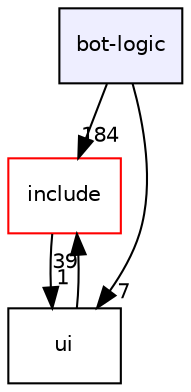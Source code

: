 digraph G {
  compound=true
  node [ fontsize="10", fontname="Helvetica"];
  edge [ labelfontsize="10", labelfontname="Helvetica"];
  dir_50e348be376545f1764a2303ce570900 [shape=box, label="bot-logic", style="filled", fillcolor="#eeeeff", pencolor="black", URL="dir_50e348be376545f1764a2303ce570900.html"];
  dir_a0fca93e65e0dd30a74a1e6addb2ee0e [shape=box label="include" fillcolor="white" style="filled" color="red" URL="dir_a0fca93e65e0dd30a74a1e6addb2ee0e.html"];
  dir_f4f64dd2c7b204ea8cc48270c95cfa5d [shape=box label="ui" URL="dir_f4f64dd2c7b204ea8cc48270c95cfa5d.html"];
  dir_a0fca93e65e0dd30a74a1e6addb2ee0e->dir_f4f64dd2c7b204ea8cc48270c95cfa5d [headlabel="1", labeldistance=1.5 headhref="dir_000001_000003.html"];
  dir_f4f64dd2c7b204ea8cc48270c95cfa5d->dir_a0fca93e65e0dd30a74a1e6addb2ee0e [headlabel="39", labeldistance=1.5 headhref="dir_000003_000001.html"];
  dir_50e348be376545f1764a2303ce570900->dir_a0fca93e65e0dd30a74a1e6addb2ee0e [headlabel="184", labeldistance=1.5 headhref="dir_000004_000001.html"];
  dir_50e348be376545f1764a2303ce570900->dir_f4f64dd2c7b204ea8cc48270c95cfa5d [headlabel="7", labeldistance=1.5 headhref="dir_000004_000003.html"];
}
